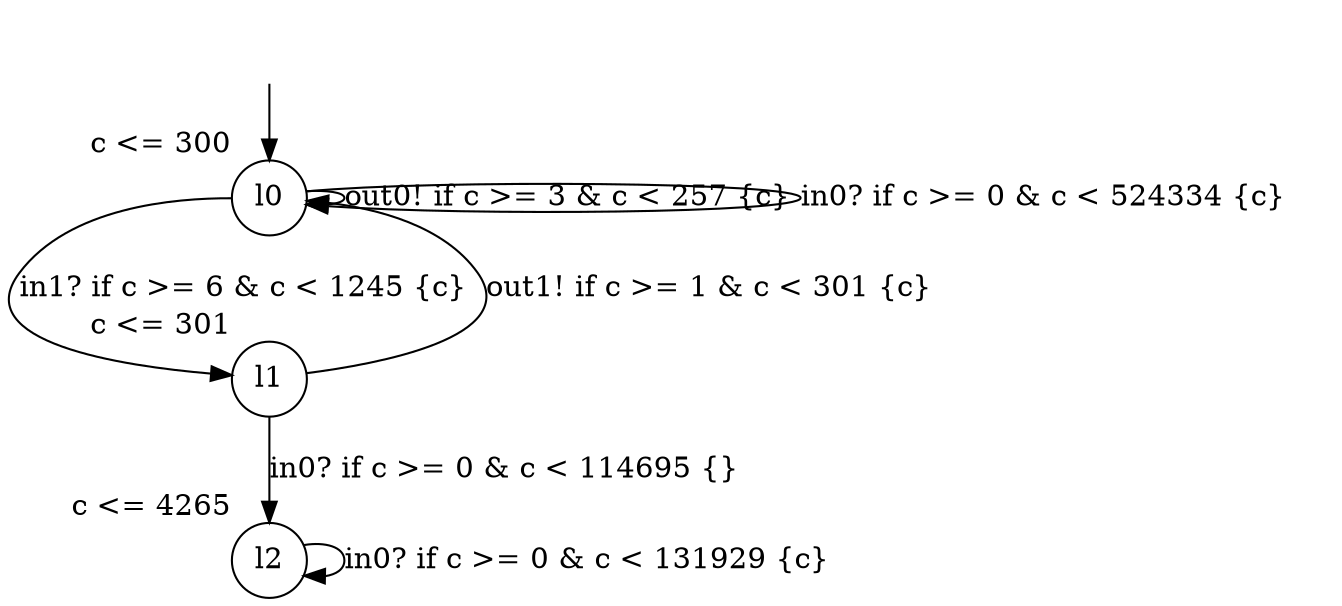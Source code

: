 digraph g {
__start0 [label="" shape="none"];
l0 [shape="circle" margin=0 label="l0", xlabel="c <= 300"];
l1 [shape="circle" margin=0 label="l1", xlabel="c <= 301"];
l2 [shape="circle" margin=0 label="l2", xlabel="c <= 4265"];
l0 -> l1 [label="in1? if c >= 6 & c < 1245 {c} "];
l0 -> l0 [label="out0! if c >= 3 & c < 257 {c} "];
l0 -> l0 [label="in0? if c >= 0 & c < 524334 {c} "];
l1 -> l0 [label="out1! if c >= 1 & c < 301 {c} "];
l1 -> l2 [label="in0? if c >= 0 & c < 114695 {} "];
l2 -> l2 [label="in0? if c >= 0 & c < 131929 {c} "];
__start0 -> l0;
}

